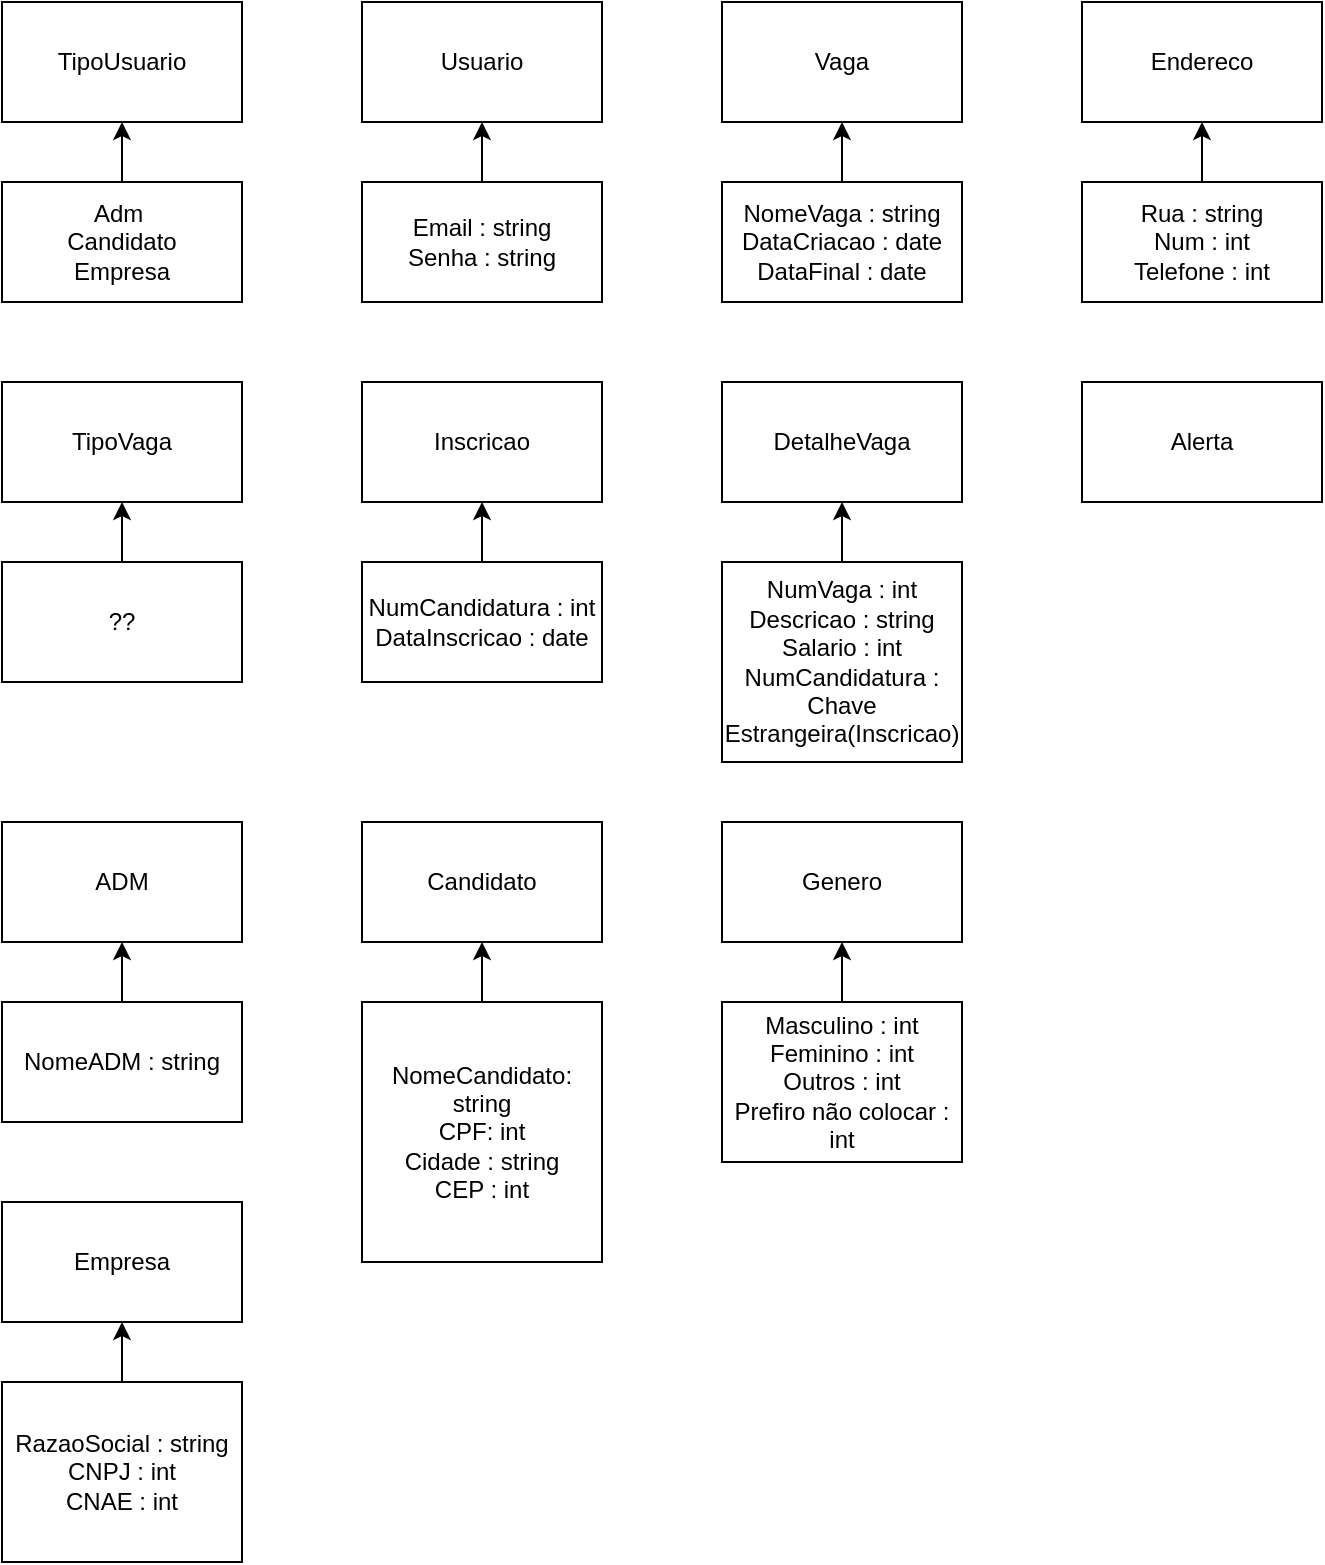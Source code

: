<mxfile version="13.6.6" type="device"><diagram id="kNvUMp9rVnWLa_Qfs_ES" name="Page-1"><mxGraphModel dx="1447" dy="803" grid="1" gridSize="10" guides="1" tooltips="1" connect="1" arrows="1" fold="1" page="1" pageScale="1" pageWidth="827" pageHeight="1169" math="0" shadow="0"><root><mxCell id="0"/><mxCell id="1" parent="0"/><mxCell id="jUId5iX7xRUAaoenywaf-1" value="Usuario" style="rounded=0;whiteSpace=wrap;html=1;" parent="1" vertex="1"><mxGeometry x="330" y="180" width="120" height="60" as="geometry"/></mxCell><mxCell id="jUId5iX7xRUAaoenywaf-2" value="TipoUsuario" style="rounded=0;whiteSpace=wrap;html=1;" parent="1" vertex="1"><mxGeometry x="150" y="180" width="120" height="60" as="geometry"/></mxCell><mxCell id="jUId5iX7xRUAaoenywaf-3" value="Vaga" style="rounded=0;whiteSpace=wrap;html=1;" parent="1" vertex="1"><mxGeometry x="510" y="180" width="120" height="60" as="geometry"/></mxCell><mxCell id="jUId5iX7xRUAaoenywaf-4" value="Inscricao" style="rounded=0;whiteSpace=wrap;html=1;" parent="1" vertex="1"><mxGeometry x="330" y="370" width="120" height="60" as="geometry"/></mxCell><mxCell id="jUId5iX7xRUAaoenywaf-5" value="TipoVaga" style="rounded=0;whiteSpace=wrap;html=1;" parent="1" vertex="1"><mxGeometry x="150" y="370" width="120" height="60" as="geometry"/></mxCell><mxCell id="jUId5iX7xRUAaoenywaf-6" value="Empresa" style="rounded=0;whiteSpace=wrap;html=1;" parent="1" vertex="1"><mxGeometry x="150" y="780" width="120" height="60" as="geometry"/></mxCell><mxCell id="jUId5iX7xRUAaoenywaf-7" value="ADM" style="rounded=0;whiteSpace=wrap;html=1;" parent="1" vertex="1"><mxGeometry x="150" y="590" width="120" height="60" as="geometry"/></mxCell><mxCell id="jUId5iX7xRUAaoenywaf-8" value="Candidato" style="rounded=0;whiteSpace=wrap;html=1;" parent="1" vertex="1"><mxGeometry x="330" y="590" width="120" height="60" as="geometry"/></mxCell><mxCell id="jUId5iX7xRUAaoenywaf-11" value="" style="edgeStyle=orthogonalEdgeStyle;rounded=0;orthogonalLoop=1;jettySize=auto;html=1;" parent="1" source="jUId5iX7xRUAaoenywaf-10" target="jUId5iX7xRUAaoenywaf-2" edge="1"><mxGeometry relative="1" as="geometry"/></mxCell><mxCell id="jUId5iX7xRUAaoenywaf-10" value="Adm&amp;nbsp;&lt;br&gt;Candidato&lt;br&gt;Empresa" style="rounded=0;whiteSpace=wrap;html=1;" parent="1" vertex="1"><mxGeometry x="150" y="270" width="120" height="60" as="geometry"/></mxCell><mxCell id="jUId5iX7xRUAaoenywaf-15" value="" style="edgeStyle=orthogonalEdgeStyle;rounded=0;orthogonalLoop=1;jettySize=auto;html=1;" parent="1" source="jUId5iX7xRUAaoenywaf-12" target="jUId5iX7xRUAaoenywaf-1" edge="1"><mxGeometry relative="1" as="geometry"/></mxCell><mxCell id="jUId5iX7xRUAaoenywaf-12" value="Email : string&lt;br&gt;Senha : string" style="rounded=0;whiteSpace=wrap;html=1;" parent="1" vertex="1"><mxGeometry x="330" y="270" width="120" height="60" as="geometry"/></mxCell><mxCell id="jUId5iX7xRUAaoenywaf-13" value="Endereco" style="rounded=0;whiteSpace=wrap;html=1;" parent="1" vertex="1"><mxGeometry x="690" y="180" width="120" height="60" as="geometry"/></mxCell><mxCell id="jUId5iX7xRUAaoenywaf-17" value="" style="edgeStyle=orthogonalEdgeStyle;rounded=0;orthogonalLoop=1;jettySize=auto;html=1;" parent="1" source="jUId5iX7xRUAaoenywaf-16" target="jUId5iX7xRUAaoenywaf-3" edge="1"><mxGeometry relative="1" as="geometry"/></mxCell><mxCell id="jUId5iX7xRUAaoenywaf-16" value="NomeVaga : string&lt;br&gt;DataCriacao : date&lt;br&gt;DataFinal : date" style="rounded=0;whiteSpace=wrap;html=1;" parent="1" vertex="1"><mxGeometry x="510" y="270" width="120" height="60" as="geometry"/></mxCell><mxCell id="jUId5iX7xRUAaoenywaf-19" value="" style="edgeStyle=orthogonalEdgeStyle;rounded=0;orthogonalLoop=1;jettySize=auto;html=1;" parent="1" source="jUId5iX7xRUAaoenywaf-18" target="jUId5iX7xRUAaoenywaf-5" edge="1"><mxGeometry relative="1" as="geometry"/></mxCell><mxCell id="jUId5iX7xRUAaoenywaf-18" value="??" style="rounded=0;whiteSpace=wrap;html=1;" parent="1" vertex="1"><mxGeometry x="150" y="460" width="120" height="60" as="geometry"/></mxCell><mxCell id="jUId5iX7xRUAaoenywaf-21" value="" style="edgeStyle=orthogonalEdgeStyle;rounded=0;orthogonalLoop=1;jettySize=auto;html=1;" parent="1" source="jUId5iX7xRUAaoenywaf-20" target="jUId5iX7xRUAaoenywaf-13" edge="1"><mxGeometry relative="1" as="geometry"/></mxCell><mxCell id="jUId5iX7xRUAaoenywaf-20" value="Rua : string&lt;br&gt;Num : int&lt;br&gt;Telefone : int" style="rounded=0;whiteSpace=wrap;html=1;" parent="1" vertex="1"><mxGeometry x="690" y="270" width="120" height="60" as="geometry"/></mxCell><mxCell id="jUId5iX7xRUAaoenywaf-23" value="" style="edgeStyle=orthogonalEdgeStyle;rounded=0;orthogonalLoop=1;jettySize=auto;html=1;" parent="1" source="jUId5iX7xRUAaoenywaf-22" target="jUId5iX7xRUAaoenywaf-4" edge="1"><mxGeometry relative="1" as="geometry"/></mxCell><mxCell id="jUId5iX7xRUAaoenywaf-22" value="NumCandidatura : int&lt;br&gt;DataInscricao : date" style="rounded=0;whiteSpace=wrap;html=1;" parent="1" vertex="1"><mxGeometry x="330" y="460" width="120" height="60" as="geometry"/></mxCell><mxCell id="jUId5iX7xRUAaoenywaf-25" value="" style="edgeStyle=orthogonalEdgeStyle;rounded=0;orthogonalLoop=1;jettySize=auto;html=1;" parent="1" source="jUId5iX7xRUAaoenywaf-24" target="jUId5iX7xRUAaoenywaf-7" edge="1"><mxGeometry relative="1" as="geometry"/></mxCell><mxCell id="jUId5iX7xRUAaoenywaf-24" value="NomeADM : string&lt;br&gt;" style="rounded=0;whiteSpace=wrap;html=1;" parent="1" vertex="1"><mxGeometry x="150" y="680" width="120" height="60" as="geometry"/></mxCell><mxCell id="jUId5iX7xRUAaoenywaf-28" value="" style="edgeStyle=orthogonalEdgeStyle;rounded=0;orthogonalLoop=1;jettySize=auto;html=1;" parent="1" source="jUId5iX7xRUAaoenywaf-26" target="jUId5iX7xRUAaoenywaf-8" edge="1"><mxGeometry relative="1" as="geometry"/></mxCell><mxCell id="jUId5iX7xRUAaoenywaf-26" value="NomeCandidato: string&lt;br&gt;CPF: int&lt;br&gt;Cidade : string&lt;br&gt;CEP : int" style="rounded=0;whiteSpace=wrap;html=1;" parent="1" vertex="1"><mxGeometry x="330" y="680" width="120" height="130" as="geometry"/></mxCell><mxCell id="jUId5iX7xRUAaoenywaf-29" value="" style="edgeStyle=orthogonalEdgeStyle;rounded=0;orthogonalLoop=1;jettySize=auto;html=1;" parent="1" source="jUId5iX7xRUAaoenywaf-27" target="jUId5iX7xRUAaoenywaf-6" edge="1"><mxGeometry relative="1" as="geometry"/></mxCell><mxCell id="jUId5iX7xRUAaoenywaf-27" value="RazaoSocial : string&lt;br&gt;CNPJ : int&lt;br&gt;CNAE : int" style="rounded=0;whiteSpace=wrap;html=1;" parent="1" vertex="1"><mxGeometry x="150" y="870" width="120" height="90" as="geometry"/></mxCell><mxCell id="jUId5iX7xRUAaoenywaf-30" value="DetalheVaga" style="rounded=0;whiteSpace=wrap;html=1;" parent="1" vertex="1"><mxGeometry x="510" y="370" width="120" height="60" as="geometry"/></mxCell><mxCell id="jUId5iX7xRUAaoenywaf-32" value="" style="edgeStyle=orthogonalEdgeStyle;rounded=0;orthogonalLoop=1;jettySize=auto;html=1;" parent="1" source="jUId5iX7xRUAaoenywaf-31" target="jUId5iX7xRUAaoenywaf-30" edge="1"><mxGeometry relative="1" as="geometry"/></mxCell><mxCell id="jUId5iX7xRUAaoenywaf-31" value="NumVaga : int&lt;br&gt;Descricao : string&lt;br&gt;Salario : int&lt;br&gt;NumCandidatura : Chave Estrangeira(Inscricao)" style="rounded=0;whiteSpace=wrap;html=1;" parent="1" vertex="1"><mxGeometry x="510" y="460" width="120" height="100" as="geometry"/></mxCell><mxCell id="sMNF8jXc4GgzpEXqECXU-1" value="Alerta" style="rounded=0;whiteSpace=wrap;html=1;" vertex="1" parent="1"><mxGeometry x="690" y="370" width="120" height="60" as="geometry"/></mxCell><mxCell id="sMNF8jXc4GgzpEXqECXU-2" value="Genero" style="rounded=0;whiteSpace=wrap;html=1;" vertex="1" parent="1"><mxGeometry x="510" y="590" width="120" height="60" as="geometry"/></mxCell><mxCell id="sMNF8jXc4GgzpEXqECXU-4" value="" style="edgeStyle=orthogonalEdgeStyle;rounded=0;orthogonalLoop=1;jettySize=auto;html=1;" edge="1" parent="1" source="sMNF8jXc4GgzpEXqECXU-3" target="sMNF8jXc4GgzpEXqECXU-2"><mxGeometry relative="1" as="geometry"/></mxCell><mxCell id="sMNF8jXc4GgzpEXqECXU-3" value="Masculino : int&lt;br&gt;Feminino : int&lt;br&gt;Outros : int&lt;br&gt;Prefiro não colocar : int" style="rounded=0;whiteSpace=wrap;html=1;" vertex="1" parent="1"><mxGeometry x="510" y="680" width="120" height="80" as="geometry"/></mxCell></root></mxGraphModel></diagram></mxfile>